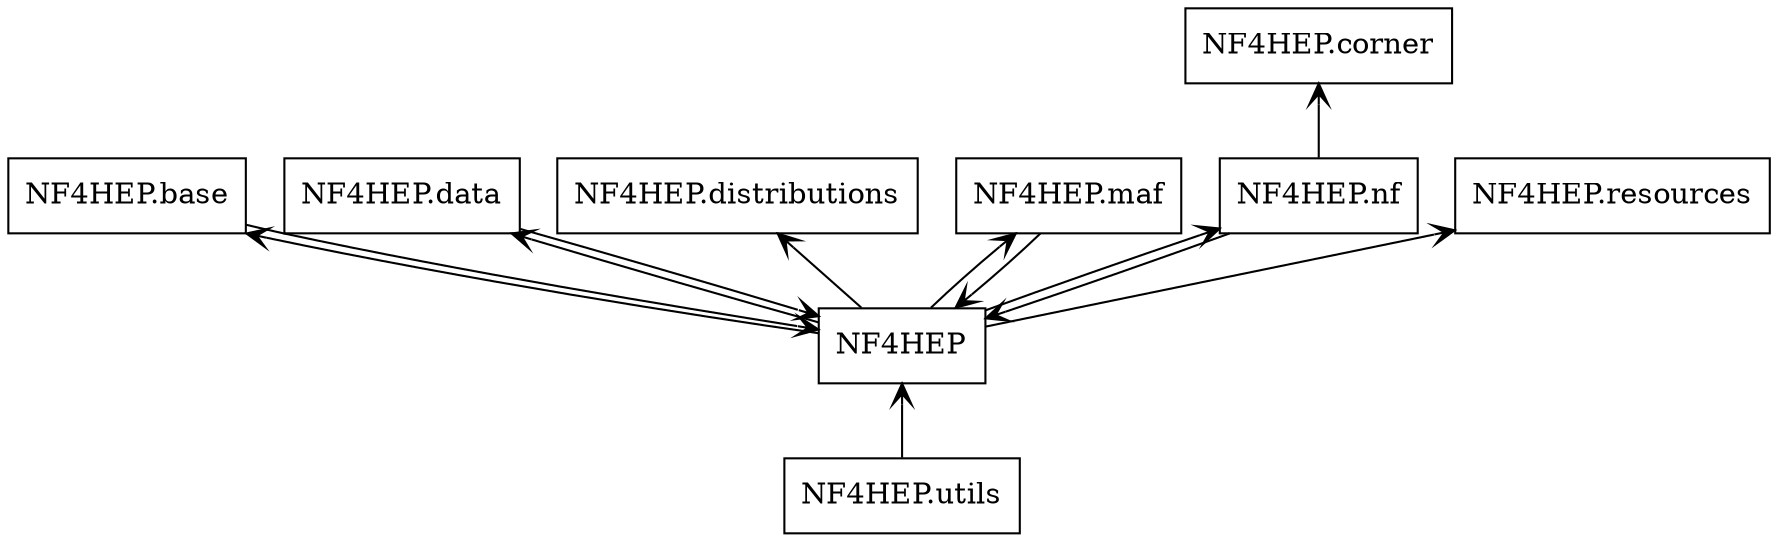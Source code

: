 digraph "packages" {
rankdir=BT
charset="utf-8"
"NF4HEP" [color="black", label="NF4HEP", shape="box", style="solid"];
"NF4HEP.base" [color="black", label="NF4HEP.base", shape="box", style="solid"];
"NF4HEP.corner" [color="black", label="NF4HEP.corner", shape="box", style="solid"];
"NF4HEP.data" [color="black", label="NF4HEP.data", shape="box", style="solid"];
"NF4HEP.distributions" [color="black", label="NF4HEP.distributions", shape="box", style="solid"];
"NF4HEP.maf" [color="black", label="NF4HEP.maf", shape="box", style="solid"];
"NF4HEP.nf" [color="black", label="NF4HEP.nf", shape="box", style="solid"];
"NF4HEP.resources" [color="black", label="NF4HEP.resources", shape="box", style="solid"];
"NF4HEP.utils" [color="black", label="NF4HEP.utils", shape="box", style="solid"];
"NF4HEP" -> "NF4HEP.base" [arrowhead="open", arrowtail="none"];
"NF4HEP" -> "NF4HEP.data" [arrowhead="open", arrowtail="none"];
"NF4HEP" -> "NF4HEP.distributions" [arrowhead="open", arrowtail="none"];
"NF4HEP" -> "NF4HEP.maf" [arrowhead="open", arrowtail="none"];
"NF4HEP" -> "NF4HEP.nf" [arrowhead="open", arrowtail="none"];
"NF4HEP" -> "NF4HEP.resources" [arrowhead="open", arrowtail="none"];
"NF4HEP.base" -> "NF4HEP" [arrowhead="open", arrowtail="none"];
"NF4HEP.data" -> "NF4HEP" [arrowhead="open", arrowtail="none"];
"NF4HEP.maf" -> "NF4HEP" [arrowhead="open", arrowtail="none"];
"NF4HEP.nf" -> "NF4HEP" [arrowhead="open", arrowtail="none"];
"NF4HEP.nf" -> "NF4HEP.corner" [arrowhead="open", arrowtail="none"];
"NF4HEP.utils" -> "NF4HEP" [arrowhead="open", arrowtail="none"];
}
